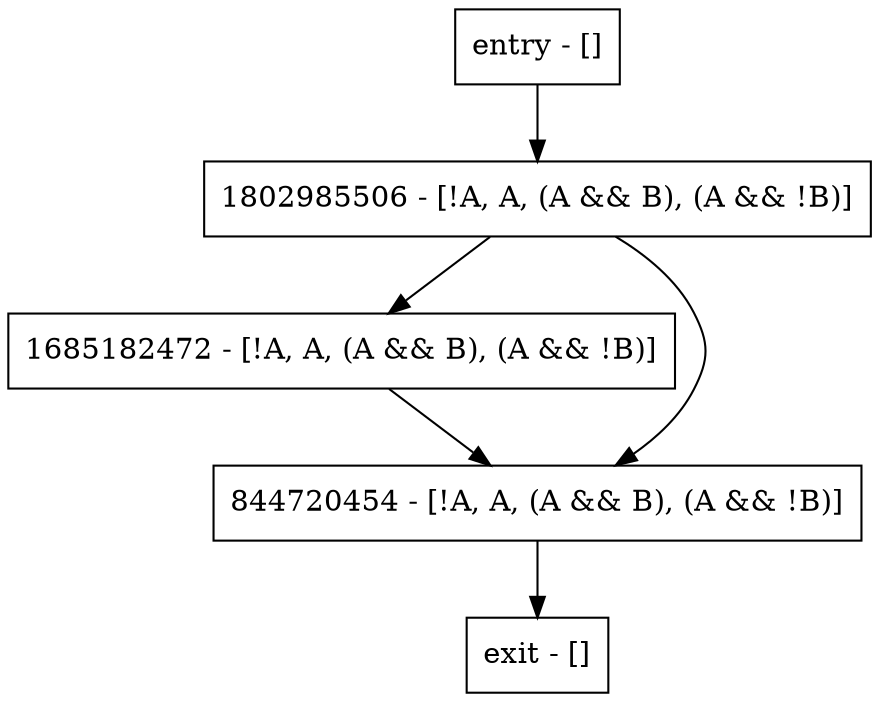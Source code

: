 digraph main {
node [shape=record];
entry [label="entry - []"];
exit [label="exit - []"];
1685182472 [label="1685182472 - [!A, A, (A && B), (A && !B)]"];
1802985506 [label="1802985506 - [!A, A, (A && B), (A && !B)]"];
844720454 [label="844720454 - [!A, A, (A && B), (A && !B)]"];
entry;
exit;
entry -> 1802985506;
1685182472 -> 844720454;
1802985506 -> 1685182472;
1802985506 -> 844720454;
844720454 -> exit;
}
